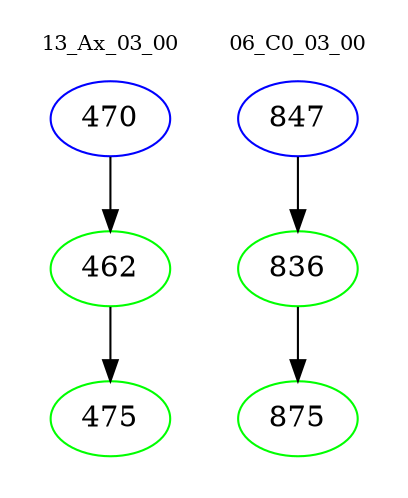 digraph{
subgraph cluster_0 {
color = white
label = "13_Ax_03_00";
fontsize=10;
T0_470 [label="470", color="blue"]
T0_470 -> T0_462 [color="black"]
T0_462 [label="462", color="green"]
T0_462 -> T0_475 [color="black"]
T0_475 [label="475", color="green"]
}
subgraph cluster_1 {
color = white
label = "06_C0_03_00";
fontsize=10;
T1_847 [label="847", color="blue"]
T1_847 -> T1_836 [color="black"]
T1_836 [label="836", color="green"]
T1_836 -> T1_875 [color="black"]
T1_875 [label="875", color="green"]
}
}
